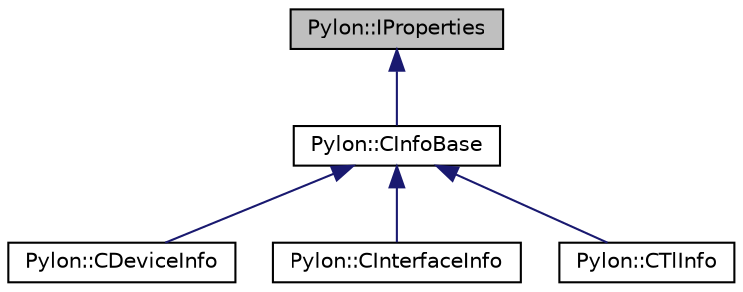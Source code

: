 digraph "Pylon::IProperties"
{
  edge [fontname="Helvetica",fontsize="10",labelfontname="Helvetica",labelfontsize="10"];
  node [fontname="Helvetica",fontsize="10",shape=record];
  Node1 [label="Pylon::IProperties",height=0.2,width=0.4,color="black", fillcolor="grey75", style="filled", fontcolor="black"];
  Node1 -> Node2 [dir="back",color="midnightblue",fontsize="10",style="solid",fontname="Helvetica"];
  Node2 [label="Pylon::CInfoBase",height=0.2,width=0.4,color="black", fillcolor="white", style="filled",URL="$class_pylon_1_1_c_info_base.html",tooltip="Base implementation for PYLON info container. "];
  Node2 -> Node3 [dir="back",color="midnightblue",fontsize="10",style="solid",fontname="Helvetica"];
  Node3 [label="Pylon::CDeviceInfo",height=0.2,width=0.4,color="black", fillcolor="white", style="filled",URL="$class_pylon_1_1_c_device_info.html",tooltip="Holds information about an enumerated device. "];
  Node2 -> Node4 [dir="back",color="midnightblue",fontsize="10",style="solid",fontname="Helvetica"];
  Node4 [label="Pylon::CInterfaceInfo",height=0.2,width=0.4,color="black", fillcolor="white", style="filled",URL="$class_pylon_1_1_c_interface_info.html",tooltip="Class used for storing information about an interface object provided by a transport layer..."];
  Node2 -> Node5 [dir="back",color="midnightblue",fontsize="10",style="solid",fontname="Helvetica"];
  Node5 [label="Pylon::CTlInfo",height=0.2,width=0.4,color="black", fillcolor="white", style="filled",URL="$class_pylon_1_1_c_tl_info.html",tooltip="Class used for storing the result of the transport layer enumeration process. "];
}

